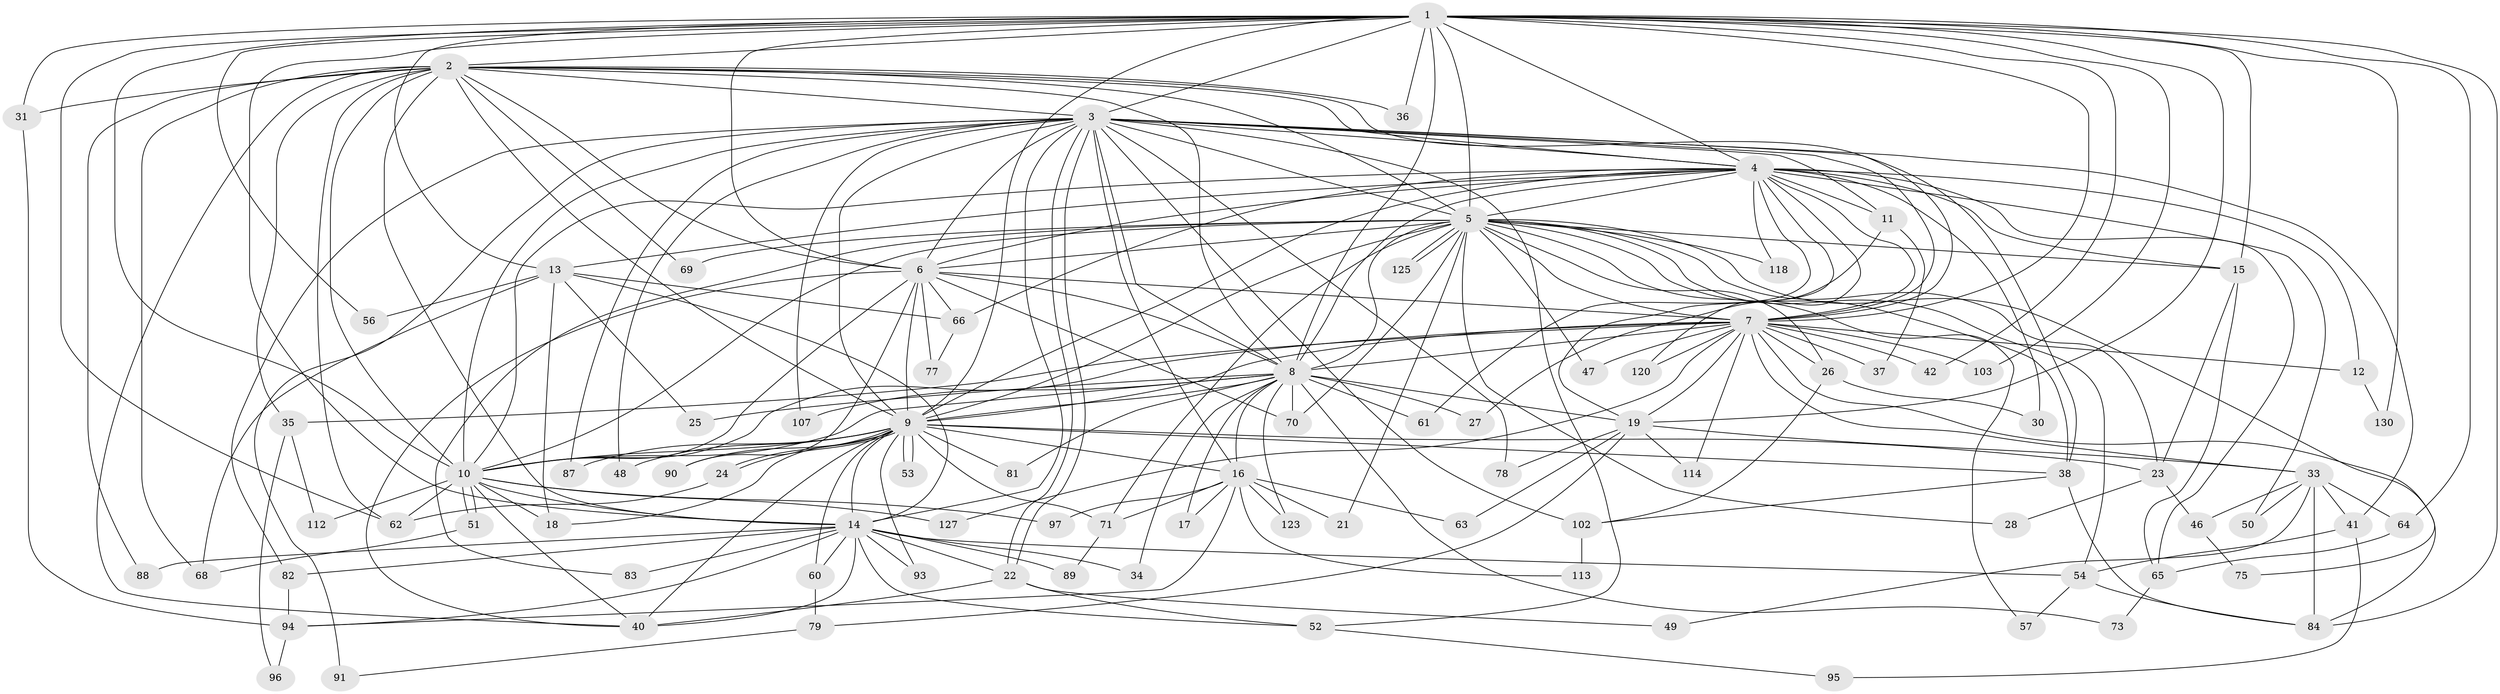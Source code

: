 // original degree distribution, {22: 0.023076923076923078, 19: 0.015384615384615385, 25: 0.007692307692307693, 28: 0.007692307692307693, 15: 0.007692307692307693, 21: 0.007692307692307693, 26: 0.007692307692307693, 4: 0.1076923076923077, 3: 0.2076923076923077, 8: 0.03076923076923077, 5: 0.038461538461538464, 11: 0.007692307692307693, 2: 0.5153846153846153, 6: 0.015384615384615385}
// Generated by graph-tools (version 1.1) at 2025/17/03/04/25 18:17:20]
// undirected, 91 vertices, 238 edges
graph export_dot {
graph [start="1"]
  node [color=gray90,style=filled];
  1;
  2;
  3 [super="+76"];
  4;
  5;
  6;
  7;
  8;
  9 [super="+55+117+115+86"];
  10;
  11;
  12;
  13 [super="+85"];
  14 [super="+80+20+32+58"];
  15 [super="+119"];
  16;
  17;
  18;
  19 [super="+29"];
  21;
  22;
  23 [super="+43"];
  24;
  25;
  26;
  27;
  28 [super="+116"];
  30;
  31;
  33;
  34;
  35;
  36;
  37;
  38 [super="+44"];
  40 [super="+105+124"];
  41;
  42;
  46;
  47;
  48;
  49;
  50;
  51 [super="+59"];
  52 [super="+92"];
  53;
  54 [super="+99+108"];
  56;
  57;
  60;
  61;
  62 [super="+101"];
  63;
  64;
  65 [super="+67+100"];
  66;
  68 [super="+72"];
  69;
  70 [super="+110"];
  71;
  73;
  75;
  77;
  78;
  79;
  81;
  82;
  83;
  84 [super="+111"];
  87;
  88;
  89;
  90;
  91;
  93;
  94 [super="+98"];
  95;
  96;
  97;
  102 [super="+104"];
  103;
  107;
  112;
  113;
  114;
  118;
  120;
  123;
  125;
  127;
  130;
  1 -- 2;
  1 -- 3;
  1 -- 4;
  1 -- 5;
  1 -- 6;
  1 -- 7;
  1 -- 8;
  1 -- 9;
  1 -- 10;
  1 -- 13;
  1 -- 19;
  1 -- 31;
  1 -- 36;
  1 -- 42;
  1 -- 56;
  1 -- 64;
  1 -- 103;
  1 -- 130;
  1 -- 62;
  1 -- 14;
  1 -- 15;
  1 -- 84;
  2 -- 3;
  2 -- 4;
  2 -- 5;
  2 -- 6;
  2 -- 7;
  2 -- 8;
  2 -- 9;
  2 -- 10;
  2 -- 31;
  2 -- 35;
  2 -- 36;
  2 -- 68 [weight=2];
  2 -- 69;
  2 -- 88;
  2 -- 62;
  2 -- 14;
  2 -- 40;
  3 -- 4;
  3 -- 5;
  3 -- 6;
  3 -- 7;
  3 -- 8;
  3 -- 9;
  3 -- 10;
  3 -- 11;
  3 -- 16;
  3 -- 22;
  3 -- 22;
  3 -- 41;
  3 -- 48;
  3 -- 52;
  3 -- 78;
  3 -- 82;
  3 -- 87;
  3 -- 91;
  3 -- 102;
  3 -- 107;
  3 -- 38 [weight=2];
  3 -- 14;
  4 -- 5;
  4 -- 6;
  4 -- 7;
  4 -- 8;
  4 -- 9;
  4 -- 10;
  4 -- 11;
  4 -- 12;
  4 -- 13;
  4 -- 15;
  4 -- 30;
  4 -- 50;
  4 -- 61;
  4 -- 66;
  4 -- 118;
  4 -- 120;
  4 -- 65 [weight=2];
  4 -- 19;
  5 -- 6;
  5 -- 7;
  5 -- 8;
  5 -- 9 [weight=2];
  5 -- 10;
  5 -- 15;
  5 -- 21;
  5 -- 23;
  5 -- 26;
  5 -- 28 [weight=2];
  5 -- 38;
  5 -- 47;
  5 -- 54;
  5 -- 57;
  5 -- 69;
  5 -- 70;
  5 -- 71;
  5 -- 75;
  5 -- 83;
  5 -- 118;
  5 -- 125;
  5 -- 125;
  6 -- 7;
  6 -- 8;
  6 -- 9 [weight=2];
  6 -- 10;
  6 -- 40;
  6 -- 66;
  6 -- 70;
  6 -- 77;
  6 -- 90;
  7 -- 8;
  7 -- 9;
  7 -- 10;
  7 -- 12;
  7 -- 19;
  7 -- 26;
  7 -- 33;
  7 -- 35;
  7 -- 37;
  7 -- 42;
  7 -- 47;
  7 -- 84;
  7 -- 103;
  7 -- 114;
  7 -- 120;
  7 -- 127;
  8 -- 9;
  8 -- 10;
  8 -- 16;
  8 -- 17;
  8 -- 25;
  8 -- 27;
  8 -- 34;
  8 -- 61;
  8 -- 73;
  8 -- 81;
  8 -- 107;
  8 -- 123;
  8 -- 70;
  8 -- 19;
  9 -- 10;
  9 -- 14;
  9 -- 24;
  9 -- 24;
  9 -- 38;
  9 -- 48;
  9 -- 53;
  9 -- 53;
  9 -- 60;
  9 -- 81;
  9 -- 87;
  9 -- 90;
  9 -- 93;
  9 -- 16;
  9 -- 18;
  9 -- 23;
  9 -- 40;
  9 -- 71;
  10 -- 14;
  10 -- 18;
  10 -- 51 [weight=2];
  10 -- 51;
  10 -- 62;
  10 -- 97;
  10 -- 112;
  10 -- 127;
  10 -- 40;
  11 -- 27;
  11 -- 37;
  12 -- 130;
  13 -- 18;
  13 -- 25;
  13 -- 56;
  13 -- 68;
  13 -- 14;
  13 -- 66;
  14 -- 83;
  14 -- 89;
  14 -- 82;
  14 -- 22;
  14 -- 34;
  14 -- 54;
  14 -- 88;
  14 -- 60;
  14 -- 40;
  14 -- 94;
  14 -- 93;
  14 -- 52;
  15 -- 23;
  15 -- 65;
  16 -- 17;
  16 -- 21;
  16 -- 63;
  16 -- 71;
  16 -- 97;
  16 -- 113;
  16 -- 123;
  16 -- 94;
  19 -- 33;
  19 -- 78;
  19 -- 79;
  19 -- 114;
  19 -- 63;
  22 -- 40;
  22 -- 49;
  22 -- 52;
  23 -- 28;
  23 -- 46;
  24 -- 62;
  26 -- 30;
  26 -- 102;
  31 -- 94;
  33 -- 41;
  33 -- 46;
  33 -- 49;
  33 -- 50;
  33 -- 64;
  33 -- 84;
  35 -- 96;
  35 -- 112;
  38 -- 102;
  38 -- 84;
  41 -- 95;
  41 -- 54;
  46 -- 75;
  51 -- 68;
  52 -- 95;
  54 -- 57;
  54 -- 84;
  60 -- 79;
  64 -- 65;
  65 -- 73;
  66 -- 77;
  71 -- 89;
  79 -- 91;
  82 -- 94;
  94 -- 96;
  102 -- 113;
}
